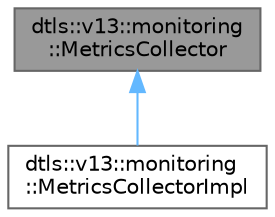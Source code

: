 digraph "dtls::v13::monitoring::MetricsCollector"
{
 // LATEX_PDF_SIZE
  bgcolor="transparent";
  edge [fontname=Helvetica,fontsize=10,labelfontname=Helvetica,labelfontsize=10];
  node [fontname=Helvetica,fontsize=10,shape=box,height=0.2,width=0.4];
  Node1 [id="Node000001",label="dtls::v13::monitoring\l::MetricsCollector",height=0.2,width=0.4,color="gray40", fillcolor="grey60", style="filled", fontcolor="black",tooltip="Metrics collector interface."];
  Node1 -> Node2 [id="edge1_Node000001_Node000002",dir="back",color="steelblue1",style="solid",tooltip=" "];
  Node2 [id="Node000002",label="dtls::v13::monitoring\l::MetricsCollectorImpl",height=0.2,width=0.4,color="gray40", fillcolor="white", style="filled",URL="$classdtls_1_1v13_1_1monitoring_1_1MetricsCollectorImpl.html",tooltip="Metrics collector implementation."];
}
